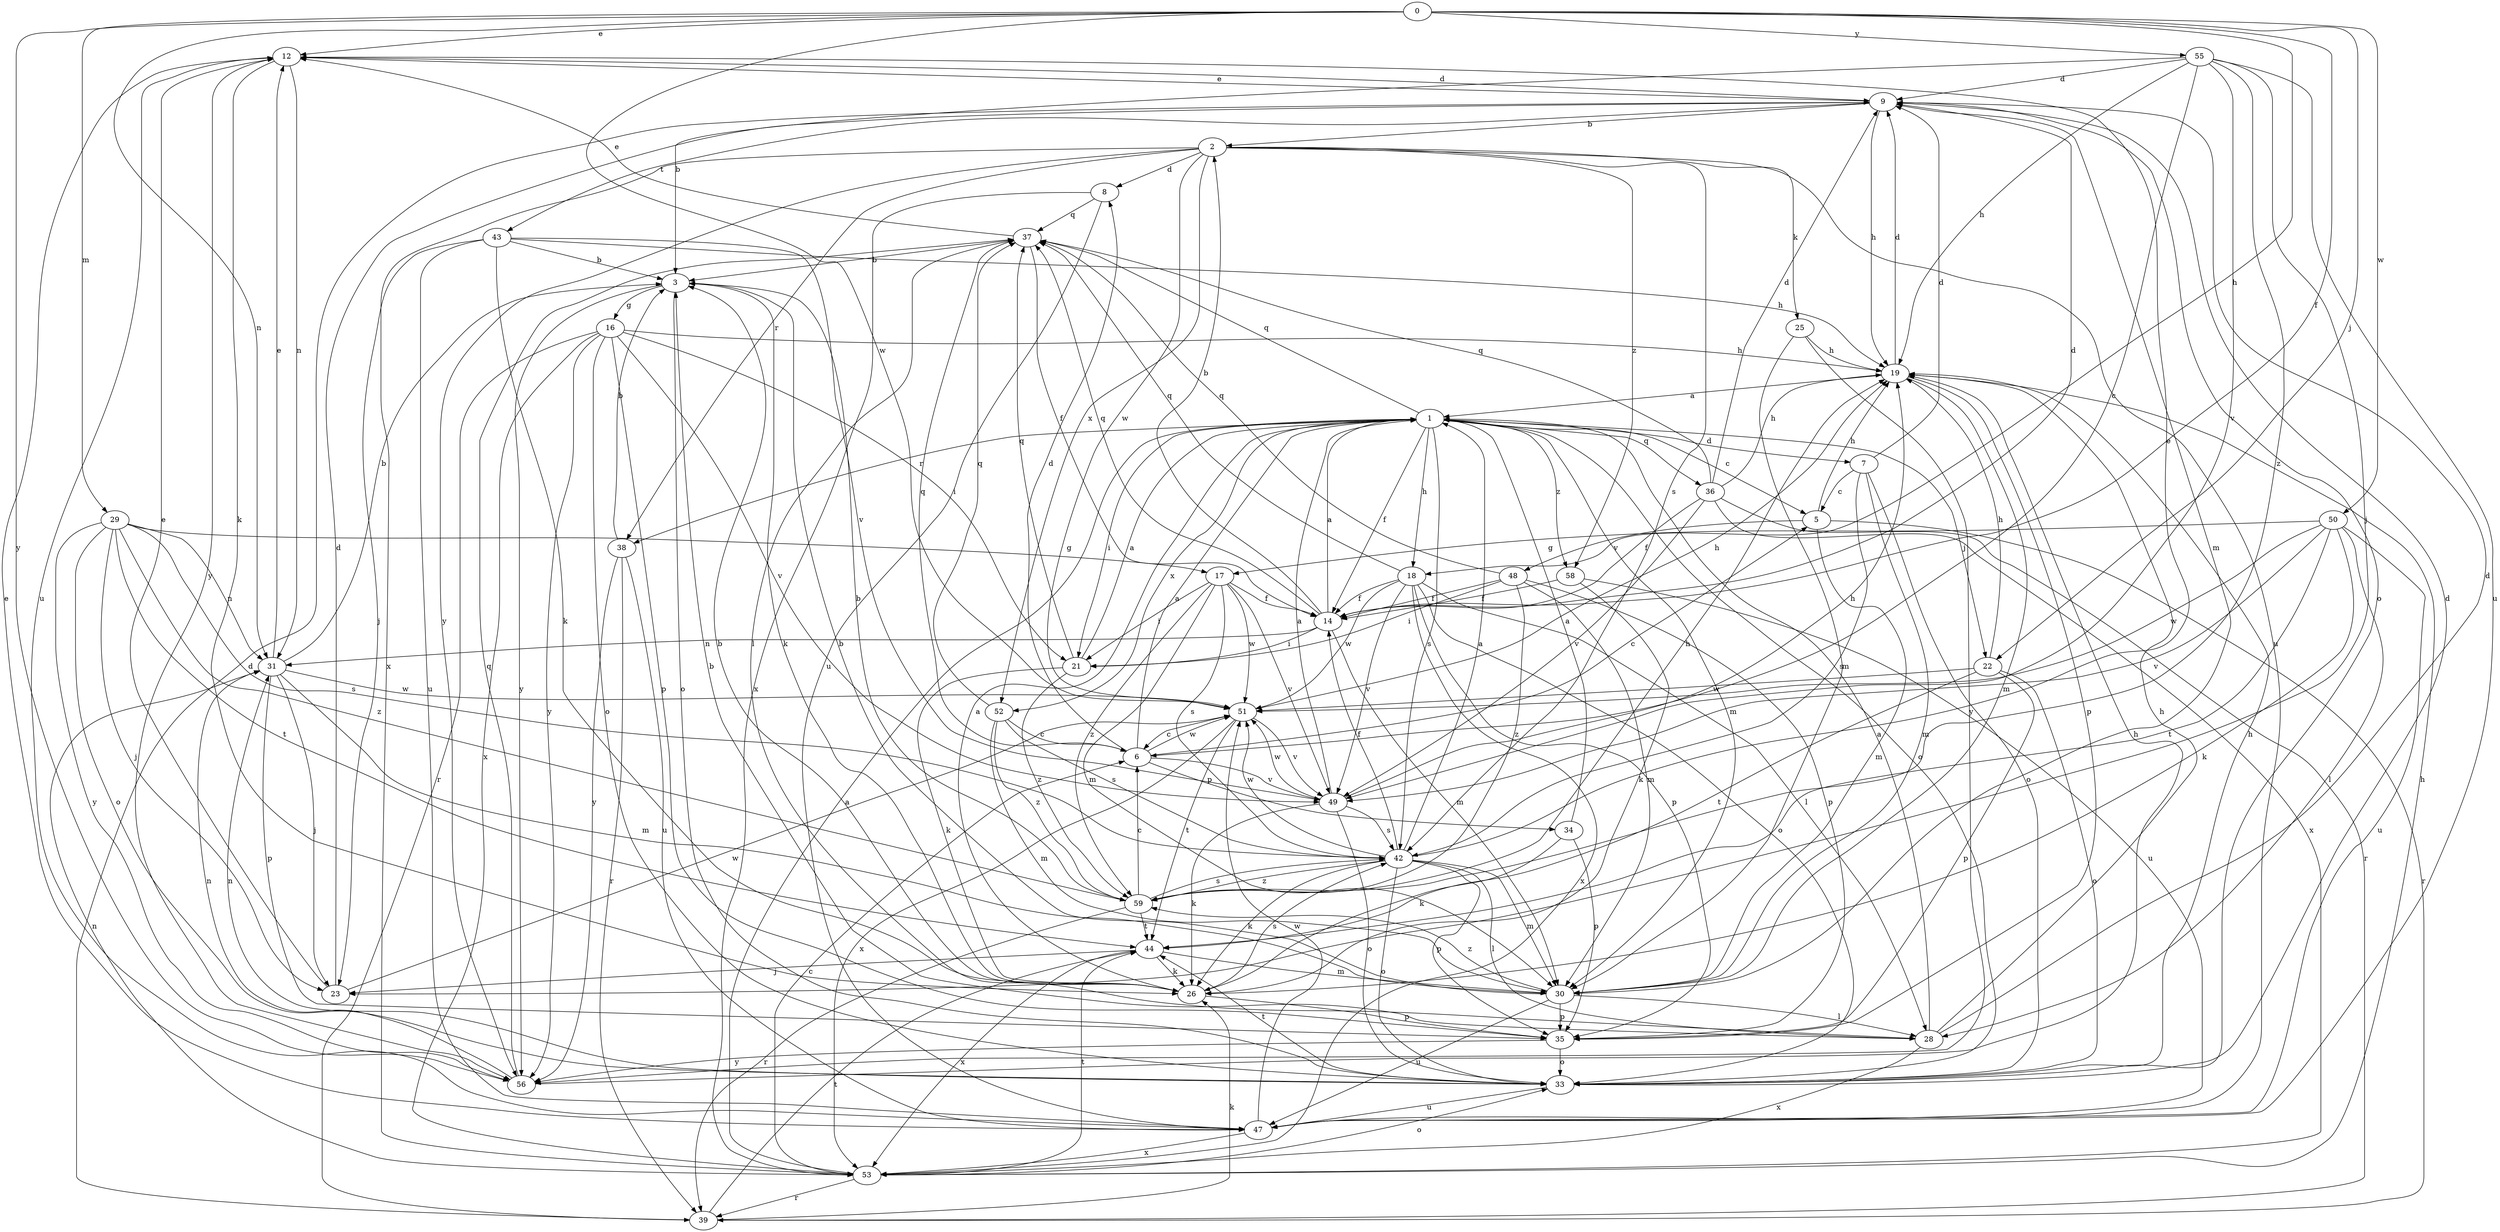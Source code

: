 strict digraph  {
0;
1;
2;
3;
5;
6;
7;
8;
9;
12;
14;
16;
17;
18;
19;
21;
22;
23;
25;
26;
28;
29;
30;
31;
33;
34;
35;
36;
37;
38;
39;
42;
43;
44;
47;
48;
49;
50;
51;
52;
53;
55;
56;
58;
59;
0 -> 12  [label=e];
0 -> 14  [label=f];
0 -> 18  [label=h];
0 -> 22  [label=j];
0 -> 29  [label=m];
0 -> 31  [label=n];
0 -> 50  [label=w];
0 -> 51  [label=w];
0 -> 55  [label=y];
0 -> 56  [label=y];
1 -> 5  [label=c];
1 -> 7  [label=d];
1 -> 14  [label=f];
1 -> 18  [label=h];
1 -> 21  [label=i];
1 -> 22  [label=j];
1 -> 30  [label=m];
1 -> 33  [label=o];
1 -> 36  [label=q];
1 -> 37  [label=q];
1 -> 38  [label=r];
1 -> 42  [label=s];
1 -> 52  [label=x];
1 -> 58  [label=z];
2 -> 8  [label=d];
2 -> 25  [label=k];
2 -> 38  [label=r];
2 -> 42  [label=s];
2 -> 47  [label=u];
2 -> 51  [label=w];
2 -> 52  [label=x];
2 -> 53  [label=x];
2 -> 56  [label=y];
2 -> 58  [label=z];
3 -> 16  [label=g];
3 -> 26  [label=k];
3 -> 33  [label=o];
3 -> 56  [label=y];
5 -> 19  [label=h];
5 -> 30  [label=m];
5 -> 39  [label=r];
5 -> 48  [label=v];
6 -> 1  [label=a];
6 -> 5  [label=c];
6 -> 8  [label=d];
6 -> 34  [label=p];
6 -> 37  [label=q];
6 -> 49  [label=v];
6 -> 51  [label=w];
7 -> 5  [label=c];
7 -> 9  [label=d];
7 -> 30  [label=m];
7 -> 33  [label=o];
7 -> 42  [label=s];
8 -> 37  [label=q];
8 -> 47  [label=u];
8 -> 53  [label=x];
9 -> 2  [label=b];
9 -> 12  [label=e];
9 -> 19  [label=h];
9 -> 30  [label=m];
9 -> 33  [label=o];
9 -> 43  [label=t];
12 -> 9  [label=d];
12 -> 26  [label=k];
12 -> 31  [label=n];
12 -> 47  [label=u];
12 -> 56  [label=y];
14 -> 1  [label=a];
14 -> 2  [label=b];
14 -> 9  [label=d];
14 -> 21  [label=i];
14 -> 30  [label=m];
14 -> 31  [label=n];
14 -> 37  [label=q];
16 -> 19  [label=h];
16 -> 21  [label=i];
16 -> 33  [label=o];
16 -> 35  [label=p];
16 -> 39  [label=r];
16 -> 49  [label=v];
16 -> 53  [label=x];
16 -> 56  [label=y];
17 -> 14  [label=f];
17 -> 21  [label=i];
17 -> 30  [label=m];
17 -> 42  [label=s];
17 -> 49  [label=v];
17 -> 51  [label=w];
17 -> 59  [label=z];
18 -> 14  [label=f];
18 -> 28  [label=l];
18 -> 33  [label=o];
18 -> 35  [label=p];
18 -> 37  [label=q];
18 -> 49  [label=v];
18 -> 51  [label=w];
18 -> 53  [label=x];
19 -> 1  [label=a];
19 -> 9  [label=d];
19 -> 30  [label=m];
19 -> 35  [label=p];
21 -> 1  [label=a];
21 -> 26  [label=k];
21 -> 37  [label=q];
21 -> 59  [label=z];
22 -> 19  [label=h];
22 -> 33  [label=o];
22 -> 35  [label=p];
22 -> 44  [label=t];
22 -> 51  [label=w];
23 -> 9  [label=d];
23 -> 12  [label=e];
23 -> 51  [label=w];
25 -> 19  [label=h];
25 -> 30  [label=m];
25 -> 56  [label=y];
26 -> 1  [label=a];
26 -> 3  [label=b];
26 -> 35  [label=p];
26 -> 42  [label=s];
28 -> 1  [label=a];
28 -> 3  [label=b];
28 -> 9  [label=d];
28 -> 19  [label=h];
28 -> 53  [label=x];
29 -> 17  [label=g];
29 -> 23  [label=j];
29 -> 31  [label=n];
29 -> 33  [label=o];
29 -> 42  [label=s];
29 -> 44  [label=t];
29 -> 56  [label=y];
29 -> 59  [label=z];
30 -> 3  [label=b];
30 -> 28  [label=l];
30 -> 35  [label=p];
30 -> 47  [label=u];
30 -> 59  [label=z];
31 -> 3  [label=b];
31 -> 12  [label=e];
31 -> 23  [label=j];
31 -> 30  [label=m];
31 -> 35  [label=p];
31 -> 51  [label=w];
33 -> 9  [label=d];
33 -> 19  [label=h];
33 -> 31  [label=n];
33 -> 44  [label=t];
33 -> 47  [label=u];
34 -> 1  [label=a];
34 -> 26  [label=k];
34 -> 35  [label=p];
35 -> 33  [label=o];
35 -> 56  [label=y];
36 -> 9  [label=d];
36 -> 14  [label=f];
36 -> 19  [label=h];
36 -> 37  [label=q];
36 -> 39  [label=r];
36 -> 49  [label=v];
36 -> 53  [label=x];
37 -> 3  [label=b];
37 -> 12  [label=e];
37 -> 14  [label=f];
37 -> 28  [label=l];
38 -> 3  [label=b];
38 -> 39  [label=r];
38 -> 47  [label=u];
38 -> 56  [label=y];
39 -> 9  [label=d];
39 -> 26  [label=k];
39 -> 44  [label=t];
42 -> 1  [label=a];
42 -> 12  [label=e];
42 -> 14  [label=f];
42 -> 26  [label=k];
42 -> 28  [label=l];
42 -> 30  [label=m];
42 -> 33  [label=o];
42 -> 35  [label=p];
42 -> 51  [label=w];
42 -> 59  [label=z];
43 -> 3  [label=b];
43 -> 19  [label=h];
43 -> 23  [label=j];
43 -> 26  [label=k];
43 -> 47  [label=u];
43 -> 49  [label=v];
44 -> 23  [label=j];
44 -> 26  [label=k];
44 -> 30  [label=m];
44 -> 53  [label=x];
47 -> 12  [label=e];
47 -> 51  [label=w];
47 -> 53  [label=x];
48 -> 14  [label=f];
48 -> 21  [label=i];
48 -> 30  [label=m];
48 -> 35  [label=p];
48 -> 37  [label=q];
48 -> 59  [label=z];
49 -> 1  [label=a];
49 -> 19  [label=h];
49 -> 26  [label=k];
49 -> 33  [label=o];
49 -> 42  [label=s];
49 -> 51  [label=w];
50 -> 17  [label=g];
50 -> 26  [label=k];
50 -> 28  [label=l];
50 -> 44  [label=t];
50 -> 47  [label=u];
50 -> 49  [label=v];
50 -> 51  [label=w];
51 -> 6  [label=c];
51 -> 19  [label=h];
51 -> 44  [label=t];
51 -> 49  [label=v];
51 -> 53  [label=x];
52 -> 6  [label=c];
52 -> 30  [label=m];
52 -> 37  [label=q];
52 -> 42  [label=s];
52 -> 59  [label=z];
53 -> 1  [label=a];
53 -> 6  [label=c];
53 -> 19  [label=h];
53 -> 31  [label=n];
53 -> 33  [label=o];
53 -> 39  [label=r];
53 -> 44  [label=t];
55 -> 3  [label=b];
55 -> 6  [label=c];
55 -> 9  [label=d];
55 -> 19  [label=h];
55 -> 23  [label=j];
55 -> 47  [label=u];
55 -> 49  [label=v];
55 -> 59  [label=z];
56 -> 19  [label=h];
56 -> 31  [label=n];
56 -> 37  [label=q];
58 -> 14  [label=f];
58 -> 26  [label=k];
58 -> 47  [label=u];
59 -> 3  [label=b];
59 -> 6  [label=c];
59 -> 19  [label=h];
59 -> 39  [label=r];
59 -> 42  [label=s];
59 -> 44  [label=t];
}
